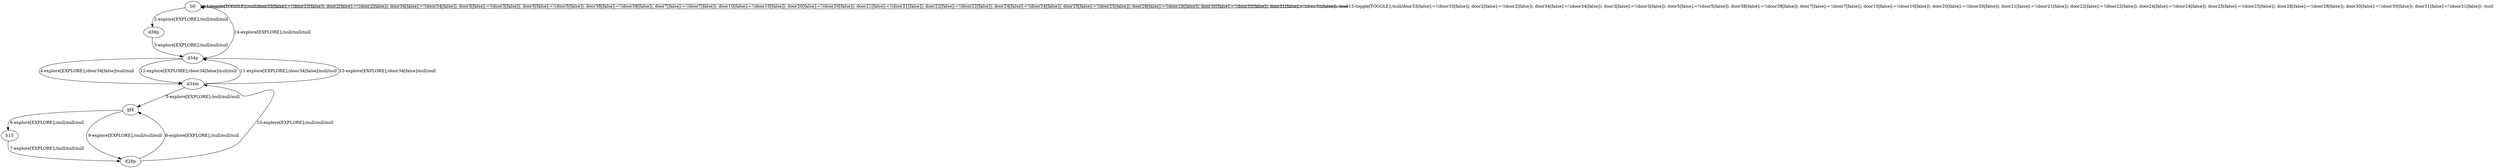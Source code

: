 # Total number of goals covered by this test: 1
# d28p --> gf4

digraph g {
"b0" -> "b0" [label = "1-toggle[TOGGLE];/null/door33[false]:=!(door33[false]); door2[false]:=!(door2[false]); door34[false]:=!(door34[false]); door3[false]:=!(door3[false]); door5[false]:=!(door5[false]); door38[false]:=!(door38[false]); door7[false]:=!(door7[false]); door10[false]:=!(door10[false]); door20[false]:=!(door20[false]); door21[false]:=!(door21[false]); door22[false]:=!(door22[false]); door24[false]:=!(door24[false]); door25[false]:=!(door25[false]); door28[false]:=!(door28[false]); door30[false]:=!(door30[false]); door31[false]:=!(door31[false]); /null"];
"b0" -> "d38p" [label = "2-explore[EXPLORE];/null/null/null"];
"d38p" -> "d34p" [label = "3-explore[EXPLORE];/null/null/null"];
"d34p" -> "d34m" [label = "4-explore[EXPLORE];/door34[false]/null/null"];
"d34m" -> "gf4" [label = "5-explore[EXPLORE];/null/null/null"];
"gf4" -> "b15" [label = "6-explore[EXPLORE];/null/null/null"];
"b15" -> "d28p" [label = "7-explore[EXPLORE];/null/null/null"];
"d28p" -> "gf4" [label = "8-explore[EXPLORE];/null/null/null"];
"gf4" -> "d28p" [label = "9-explore[EXPLORE];/null/null/null"];
"d28p" -> "d34m" [label = "10-explore[EXPLORE];/null/null/null"];
"d34m" -> "d34p" [label = "11-explore[EXPLORE];/door34[false]/null/null"];
"d34p" -> "d34m" [label = "12-explore[EXPLORE];/door34[false]/null/null"];
"d34m" -> "d34p" [label = "13-explore[EXPLORE];/door34[false]/null/null"];
"d34p" -> "b0" [label = "14-explore[EXPLORE];/null/null/null"];
"b0" -> "b0" [label = "15-toggle[TOGGLE];/null/door33[false]:=!(door33[false]); door2[false]:=!(door2[false]); door34[false]:=!(door34[false]); door3[false]:=!(door3[false]); door5[false]:=!(door5[false]); door38[false]:=!(door38[false]); door7[false]:=!(door7[false]); door10[false]:=!(door10[false]); door20[false]:=!(door20[false]); door21[false]:=!(door21[false]); door22[false]:=!(door22[false]); door24[false]:=!(door24[false]); door25[false]:=!(door25[false]); door28[false]:=!(door28[false]); door30[false]:=!(door30[false]); door31[false]:=!(door31[false]); /null"];
}